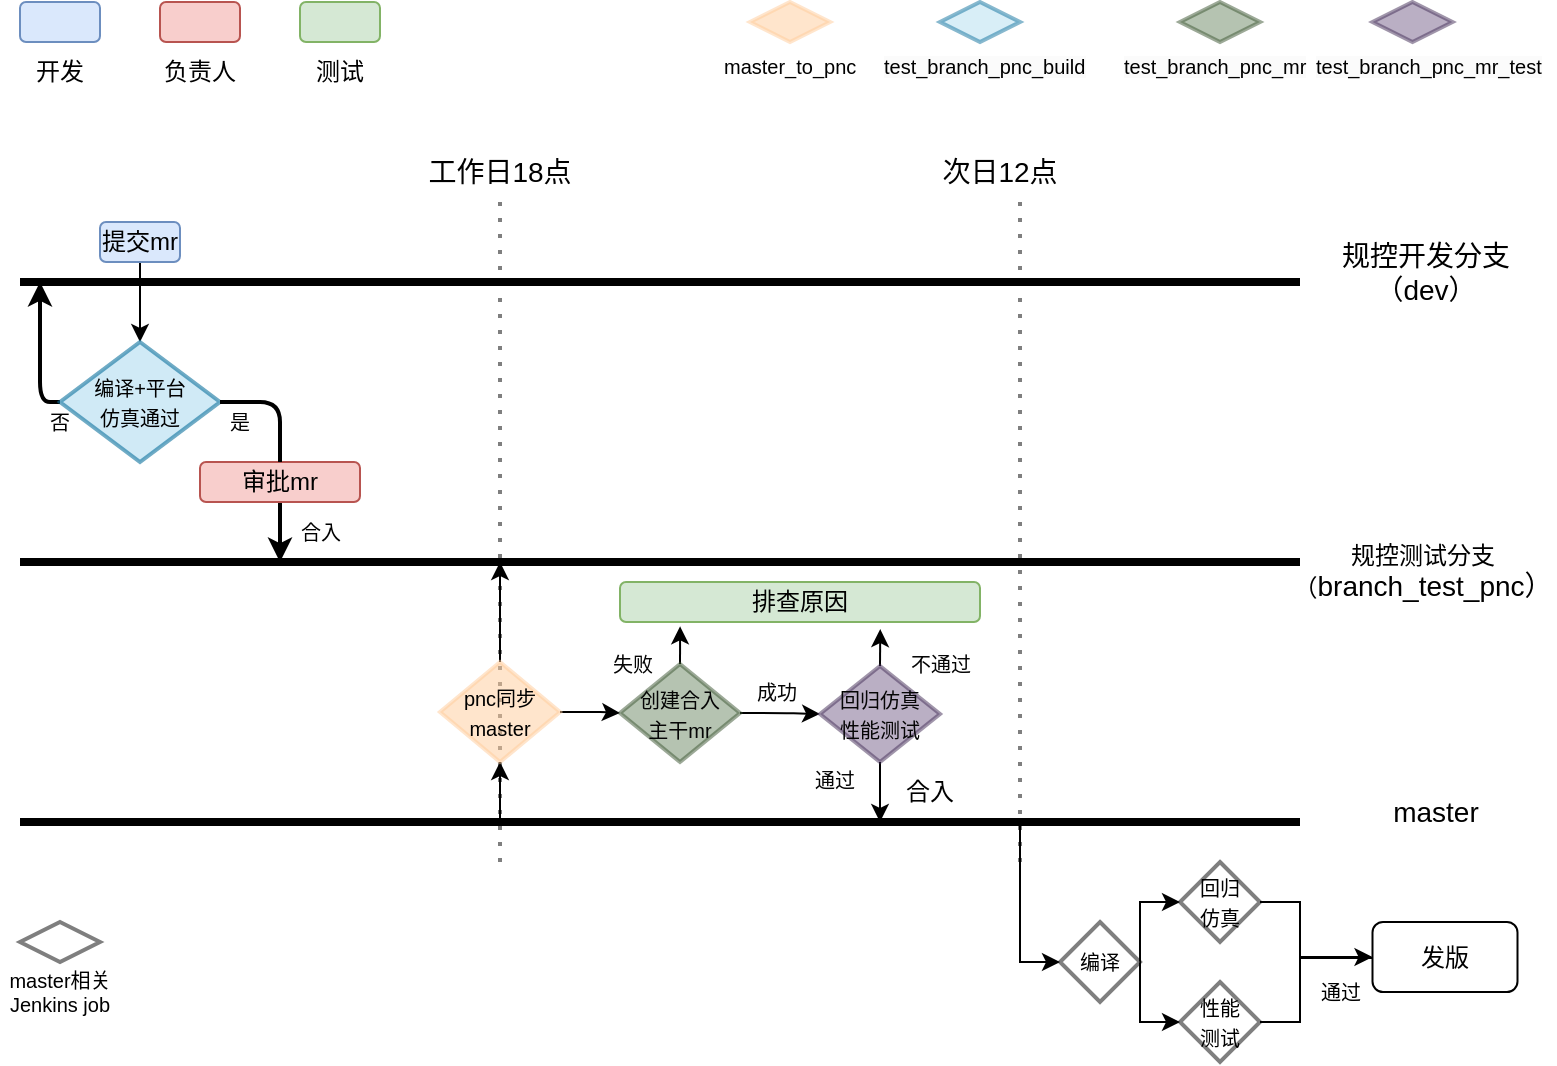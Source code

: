 <mxfile version="20.8.17" type="github">
  <diagram id="k_lWsjGwLpsPIF0YZ4Yo" name="第 1 页">
    <mxGraphModel dx="1128" dy="636" grid="0" gridSize="10" guides="1" tooltips="1" connect="1" arrows="1" fold="1" page="1" pageScale="1" pageWidth="827" pageHeight="1169" math="0" shadow="0">
      <root>
        <mxCell id="0" />
        <mxCell id="1" parent="0" />
        <mxCell id="etPe8MTUhazwB9_WsImz-2" value="" style="endArrow=none;html=1;rounded=1;strokeWidth=4;" parent="1" edge="1">
          <mxGeometry width="50" height="50" relative="1" as="geometry">
            <mxPoint x="40" y="430" as="sourcePoint" />
            <mxPoint x="680" y="430" as="targetPoint" />
          </mxGeometry>
        </mxCell>
        <mxCell id="etPe8MTUhazwB9_WsImz-3" value="" style="endArrow=none;html=1;rounded=1;strokeWidth=4;startArrow=none;" parent="1" edge="1">
          <mxGeometry width="50" height="50" relative="1" as="geometry">
            <mxPoint x="40" y="300" as="sourcePoint" />
            <mxPoint x="680" y="300" as="targetPoint" />
          </mxGeometry>
        </mxCell>
        <mxCell id="etPe8MTUhazwB9_WsImz-4" value="" style="endArrow=none;html=1;rounded=1;strokeWidth=4;" parent="1" edge="1">
          <mxGeometry width="50" height="50" relative="1" as="geometry">
            <mxPoint x="40" y="160" as="sourcePoint" />
            <mxPoint x="680" y="160" as="targetPoint" />
          </mxGeometry>
        </mxCell>
        <mxCell id="etPe8MTUhazwB9_WsImz-5" value="" style="rounded=1;whiteSpace=wrap;html=1;fillColor=#dae8fc;strokeColor=#6c8ebf;" parent="1" vertex="1">
          <mxGeometry x="40" y="20" width="40" height="20" as="geometry" />
        </mxCell>
        <mxCell id="etPe8MTUhazwB9_WsImz-6" value="开发" style="text;html=1;strokeColor=none;fillColor=none;align=center;verticalAlign=middle;whiteSpace=wrap;rounded=0;" parent="1" vertex="1">
          <mxGeometry x="30" y="40" width="60" height="30" as="geometry" />
        </mxCell>
        <mxCell id="etPe8MTUhazwB9_WsImz-7" value="" style="rounded=1;whiteSpace=wrap;html=1;fillColor=#f8cecc;strokeColor=#b85450;" parent="1" vertex="1">
          <mxGeometry x="110" y="20" width="40" height="20" as="geometry" />
        </mxCell>
        <mxCell id="etPe8MTUhazwB9_WsImz-8" value="负责人" style="text;html=1;strokeColor=none;fillColor=none;align=center;verticalAlign=middle;whiteSpace=wrap;rounded=0;" parent="1" vertex="1">
          <mxGeometry x="100" y="40" width="60" height="30" as="geometry" />
        </mxCell>
        <mxCell id="etPe8MTUhazwB9_WsImz-10" value="" style="rounded=1;whiteSpace=wrap;html=1;fillColor=#d5e8d4;strokeColor=#82b366;" parent="1" vertex="1">
          <mxGeometry x="180" y="20" width="40" height="20" as="geometry" />
        </mxCell>
        <mxCell id="etPe8MTUhazwB9_WsImz-12" value="" style="endArrow=none;dashed=1;html=1;dashPattern=1 3;strokeWidth=2;rounded=1;opacity=50;" parent="1" edge="1">
          <mxGeometry width="50" height="50" relative="1" as="geometry">
            <mxPoint x="280" y="450" as="sourcePoint" />
            <mxPoint x="280" y="120" as="targetPoint" />
          </mxGeometry>
        </mxCell>
        <mxCell id="etPe8MTUhazwB9_WsImz-11" value="测试" style="text;html=1;strokeColor=none;fillColor=none;align=center;verticalAlign=middle;whiteSpace=wrap;rounded=0;" parent="1" vertex="1">
          <mxGeometry x="170" y="40" width="60" height="30" as="geometry" />
        </mxCell>
        <mxCell id="etPe8MTUhazwB9_WsImz-13" value="&lt;font style=&quot;font-size: 14px;&quot;&gt;工作日18点&lt;/font&gt;" style="text;html=1;strokeColor=none;fillColor=none;align=center;verticalAlign=middle;whiteSpace=wrap;rounded=0;" parent="1" vertex="1">
          <mxGeometry x="240" y="90" width="80" height="30" as="geometry" />
        </mxCell>
        <mxCell id="etPe8MTUhazwB9_WsImz-15" value="" style="endArrow=none;dashed=1;html=1;dashPattern=1 3;strokeWidth=2;rounded=1;opacity=50;" parent="1" edge="1">
          <mxGeometry width="50" height="50" relative="1" as="geometry">
            <mxPoint x="540" y="450" as="sourcePoint" />
            <mxPoint x="540" y="120" as="targetPoint" />
          </mxGeometry>
        </mxCell>
        <mxCell id="etPe8MTUhazwB9_WsImz-14" value="&lt;font style=&quot;font-size: 14px;&quot;&gt;次日12点&lt;/font&gt;" style="text;html=1;strokeColor=none;fillColor=none;align=center;verticalAlign=middle;whiteSpace=wrap;rounded=0;" parent="1" vertex="1">
          <mxGeometry x="490" y="90" width="80" height="30" as="geometry" />
        </mxCell>
        <mxCell id="etPe8MTUhazwB9_WsImz-16" value="&lt;font style=&quot;font-size: 14px;&quot;&gt;规控开发分支（dev）&lt;/font&gt;" style="text;html=1;strokeColor=none;fillColor=none;align=center;verticalAlign=middle;whiteSpace=wrap;rounded=0;" parent="1" vertex="1">
          <mxGeometry x="682.5" y="140" width="120" height="30" as="geometry" />
        </mxCell>
        <mxCell id="etPe8MTUhazwB9_WsImz-17" value="规控测试分支&lt;br&gt;（&lt;span style=&quot;font-size: 14px;&quot;&gt;branch_test_pnc&lt;/span&gt;&lt;span style=&quot;font-size: 14px;&quot;&gt;）&lt;/span&gt;" style="text;html=1;strokeColor=none;fillColor=none;align=center;verticalAlign=middle;whiteSpace=wrap;rounded=0;" parent="1" vertex="1">
          <mxGeometry x="680" y="290" width="122.5" height="30" as="geometry" />
        </mxCell>
        <mxCell id="etPe8MTUhazwB9_WsImz-19" value="&lt;span style=&quot;font-size: 14px;&quot;&gt;master&lt;/span&gt;" style="text;html=1;strokeColor=none;fillColor=none;align=center;verticalAlign=middle;whiteSpace=wrap;rounded=0;" parent="1" vertex="1">
          <mxGeometry x="687.5" y="410" width="120" height="30" as="geometry" />
        </mxCell>
        <mxCell id="pWsmQ_gfBD5NrAf7vO-r-9" style="edgeStyle=orthogonalEdgeStyle;rounded=0;orthogonalLoop=1;jettySize=auto;html=1;entryX=0.5;entryY=0;entryDx=0;entryDy=0;entryPerimeter=0;fontSize=10;" edge="1" parent="1" source="etPe8MTUhazwB9_WsImz-21" target="etPe8MTUhazwB9_WsImz-31">
          <mxGeometry relative="1" as="geometry" />
        </mxCell>
        <mxCell id="etPe8MTUhazwB9_WsImz-21" value="提交mr" style="rounded=1;whiteSpace=wrap;html=1;fillColor=#dae8fc;strokeColor=#6c8ebf;" parent="1" vertex="1">
          <mxGeometry x="80" y="130" width="40" height="20" as="geometry" />
        </mxCell>
        <mxCell id="etPe8MTUhazwB9_WsImz-28" value="" style="endArrow=none;html=1;rounded=1;strokeWidth=4;" parent="1" edge="1">
          <mxGeometry width="50" height="50" relative="1" as="geometry">
            <mxPoint x="40" y="300" as="sourcePoint" />
            <mxPoint x="220" y="300" as="targetPoint" />
          </mxGeometry>
        </mxCell>
        <mxCell id="etPe8MTUhazwB9_WsImz-30" value="" style="rounded=1;whiteSpace=wrap;html=1;fillColor=#f8cecc;strokeColor=#b85450;" parent="1" vertex="1">
          <mxGeometry x="140" y="260" width="120" as="geometry" />
        </mxCell>
        <mxCell id="etPe8MTUhazwB9_WsImz-42" style="edgeStyle=orthogonalEdgeStyle;rounded=1;orthogonalLoop=1;jettySize=auto;html=1;strokeWidth=2;fontSize=10;jumpSize=2;" parent="1" source="etPe8MTUhazwB9_WsImz-31" edge="1">
          <mxGeometry relative="1" as="geometry">
            <mxPoint x="50" y="160" as="targetPoint" />
            <Array as="points">
              <mxPoint x="50" y="220" />
              <mxPoint x="50" y="160" />
            </Array>
          </mxGeometry>
        </mxCell>
        <mxCell id="etPe8MTUhazwB9_WsImz-31" value="&lt;font style=&quot;font-size: 10px;&quot;&gt;编译+平台&lt;br&gt;仿真通过&lt;/font&gt;" style="strokeWidth=2;html=1;shape=mxgraph.flowchart.decision;whiteSpace=wrap;fontSize=12;fillColor=#b1ddf0;strokeColor=#10739e;opacity=60;" parent="1" vertex="1">
          <mxGeometry x="60" y="190" width="80" height="60" as="geometry" />
        </mxCell>
        <mxCell id="etPe8MTUhazwB9_WsImz-43" style="edgeStyle=orthogonalEdgeStyle;rounded=1;orthogonalLoop=1;jettySize=auto;html=1;exitX=0.5;exitY=1;exitDx=0;exitDy=0;strokeWidth=2;fontSize=10;jumpSize=2;" parent="1" source="etPe8MTUhazwB9_WsImz-38" edge="1">
          <mxGeometry relative="1" as="geometry">
            <mxPoint x="170" y="300" as="targetPoint" />
            <Array as="points">
              <mxPoint x="170" y="300" />
            </Array>
          </mxGeometry>
        </mxCell>
        <mxCell id="etPe8MTUhazwB9_WsImz-38" value="审批mr" style="rounded=1;whiteSpace=wrap;html=1;fillColor=#f8cecc;strokeColor=#b85450;" parent="1" vertex="1">
          <mxGeometry x="130" y="250" width="80" height="20" as="geometry" />
        </mxCell>
        <mxCell id="etPe8MTUhazwB9_WsImz-41" value="否" style="text;html=1;strokeColor=none;fillColor=none;align=center;verticalAlign=middle;whiteSpace=wrap;rounded=0;fontSize=10;" parent="1" vertex="1">
          <mxGeometry x="40" y="220" width="40" height="20" as="geometry" />
        </mxCell>
        <mxCell id="etPe8MTUhazwB9_WsImz-44" value="合入" style="text;html=1;align=center;verticalAlign=middle;resizable=0;points=[];autosize=1;strokeColor=none;fillColor=none;fontSize=10;" parent="1" vertex="1">
          <mxGeometry x="170" y="270" width="40" height="30" as="geometry" />
        </mxCell>
        <mxCell id="etPe8MTUhazwB9_WsImz-45" value="" style="strokeWidth=2;html=1;shape=mxgraph.flowchart.decision;whiteSpace=wrap;fontSize=12;fillColor=#b1ddf0;strokeColor=#10739e;opacity=50;" parent="1" vertex="1">
          <mxGeometry x="500" y="20" width="40" height="20" as="geometry" />
        </mxCell>
        <mxCell id="etPe8MTUhazwB9_WsImz-46" style="edgeStyle=orthogonalEdgeStyle;rounded=1;orthogonalLoop=1;jettySize=auto;html=1;exitX=0.5;exitY=1;exitDx=0;exitDy=0;strokeWidth=2;fontSize=10;" parent="1" edge="1">
          <mxGeometry relative="1" as="geometry">
            <mxPoint x="170" y="210.0" as="sourcePoint" />
            <mxPoint x="170" y="210.0" as="targetPoint" />
          </mxGeometry>
        </mxCell>
        <mxCell id="etPe8MTUhazwB9_WsImz-48" value="&lt;span style=&quot;color: rgb(0, 0, 0); font-family: Helvetica; font-style: normal; font-variant-ligatures: normal; font-variant-caps: normal; font-weight: 400; letter-spacing: normal; orphans: 2; text-align: center; text-indent: 0px; text-transform: none; widows: 2; word-spacing: 0px; -webkit-text-stroke-width: 0px; background-color: rgb(251, 251, 251); text-decoration-thickness: initial; text-decoration-style: initial; text-decoration-color: initial; float: none; display: inline !important;&quot;&gt;&lt;font style=&quot;font-size: 10px;&quot;&gt;test_branch_pnc_build&lt;/font&gt;&lt;/span&gt;" style="text;whiteSpace=wrap;html=1;fontSize=10;" parent="1" vertex="1">
          <mxGeometry x="470" y="40" width="110" height="20" as="geometry" />
        </mxCell>
        <mxCell id="etPe8MTUhazwB9_WsImz-49" value="" style="strokeWidth=2;html=1;shape=mxgraph.flowchart.decision;whiteSpace=wrap;fontSize=12;fillColor=#6d8764;strokeColor=#3A5431;fontColor=#ffffff;opacity=50;" parent="1" vertex="1">
          <mxGeometry x="620" y="20" width="40" height="20" as="geometry" />
        </mxCell>
        <mxCell id="etPe8MTUhazwB9_WsImz-50" value="&lt;span style=&quot;color: rgb(0, 0, 0); font-family: Helvetica; font-style: normal; font-variant-ligatures: normal; font-variant-caps: normal; font-weight: 400; letter-spacing: normal; orphans: 2; text-align: center; text-indent: 0px; text-transform: none; widows: 2; word-spacing: 0px; -webkit-text-stroke-width: 0px; background-color: rgb(251, 251, 251); text-decoration-thickness: initial; text-decoration-style: initial; text-decoration-color: initial; float: none; display: inline !important;&quot;&gt;&lt;font style=&quot;font-size: 10px;&quot;&gt;test_branch_pnc_mr&lt;/font&gt;&lt;/span&gt;" style="text;whiteSpace=wrap;html=1;fontSize=10;" parent="1" vertex="1">
          <mxGeometry x="590" y="40" width="110" height="20" as="geometry" />
        </mxCell>
        <mxCell id="etPe8MTUhazwB9_WsImz-51" value="" style="strokeWidth=2;html=1;shape=mxgraph.flowchart.decision;whiteSpace=wrap;fontSize=12;fillColor=#76608a;fontColor=#ffffff;strokeColor=#432D57;opacity=50;" parent="1" vertex="1">
          <mxGeometry x="716.25" y="20" width="40" height="20" as="geometry" />
        </mxCell>
        <mxCell id="etPe8MTUhazwB9_WsImz-52" value="&lt;span style=&quot;color: rgb(0, 0, 0); font-family: Helvetica; font-style: normal; font-variant-ligatures: normal; font-variant-caps: normal; font-weight: 400; letter-spacing: normal; orphans: 2; text-align: center; text-indent: 0px; text-transform: none; widows: 2; word-spacing: 0px; -webkit-text-stroke-width: 0px; background-color: rgb(251, 251, 251); text-decoration-thickness: initial; text-decoration-style: initial; text-decoration-color: initial; float: none; display: inline !important;&quot;&gt;&lt;font style=&quot;font-size: 10px;&quot;&gt;test_branch_pnc_mr_test&lt;/font&gt;&lt;/span&gt;" style="text;whiteSpace=wrap;html=1;fontSize=10;" parent="1" vertex="1">
          <mxGeometry x="686.25" y="40" width="110" height="20" as="geometry" />
        </mxCell>
        <mxCell id="etPe8MTUhazwB9_WsImz-55" style="edgeStyle=orthogonalEdgeStyle;rounded=1;orthogonalLoop=1;jettySize=auto;html=1;exitX=1;exitY=0.5;exitDx=0;exitDy=0;exitPerimeter=0;strokeWidth=1;fontSize=10;fontColor=#050505;entryX=0;entryY=0.5;entryDx=0;entryDy=0;entryPerimeter=0;" parent="1" source="etPe8MTUhazwB9_WsImz-53" target="etPe8MTUhazwB9_WsImz-58" edge="1">
          <mxGeometry relative="1" as="geometry">
            <mxPoint x="440" y="380.103" as="targetPoint" />
          </mxGeometry>
        </mxCell>
        <mxCell id="etPe8MTUhazwB9_WsImz-72" style="edgeStyle=orthogonalEdgeStyle;rounded=1;jumpSize=4;orthogonalLoop=1;jettySize=auto;html=1;exitX=0.5;exitY=0;exitDx=0;exitDy=0;exitPerimeter=0;entryX=0.167;entryY=1.109;entryDx=0;entryDy=0;entryPerimeter=0;strokeWidth=1;fontSize=10;fontColor=#050505;" parent="1" source="etPe8MTUhazwB9_WsImz-53" target="etPe8MTUhazwB9_WsImz-67" edge="1">
          <mxGeometry relative="1" as="geometry" />
        </mxCell>
        <mxCell id="etPe8MTUhazwB9_WsImz-53" value="&lt;span style=&quot;font-size: 10px;&quot;&gt;&lt;font color=&quot;#050505&quot;&gt;创建合入&lt;br&gt;主干mr&lt;/font&gt;&lt;/span&gt;" style="strokeWidth=2;html=1;shape=mxgraph.flowchart.decision;whiteSpace=wrap;fontSize=12;fillColor=#6d8764;strokeColor=#3A5431;opacity=50;fontColor=#ffffff;" parent="1" vertex="1">
          <mxGeometry x="340" y="351" width="60" height="49" as="geometry" />
        </mxCell>
        <mxCell id="etPe8MTUhazwB9_WsImz-56" value="成功" style="text;html=1;align=center;verticalAlign=middle;resizable=0;points=[];autosize=1;strokeColor=none;fillColor=none;fontSize=10;fontColor=#050505;" parent="1" vertex="1">
          <mxGeometry x="398" y="350" width="40" height="30" as="geometry" />
        </mxCell>
        <mxCell id="etPe8MTUhazwB9_WsImz-64" style="edgeStyle=orthogonalEdgeStyle;rounded=1;orthogonalLoop=1;jettySize=auto;html=1;strokeWidth=1;fontSize=10;fontColor=#050505;" parent="1" source="etPe8MTUhazwB9_WsImz-58" edge="1">
          <mxGeometry relative="1" as="geometry">
            <mxPoint x="470" y="430" as="targetPoint" />
          </mxGeometry>
        </mxCell>
        <mxCell id="etPe8MTUhazwB9_WsImz-73" style="edgeStyle=orthogonalEdgeStyle;rounded=1;jumpSize=4;orthogonalLoop=1;jettySize=auto;html=1;exitX=0.5;exitY=0;exitDx=0;exitDy=0;exitPerimeter=0;entryX=0.723;entryY=1.178;entryDx=0;entryDy=0;entryPerimeter=0;strokeWidth=1;fontSize=10;fontColor=#050505;" parent="1" source="etPe8MTUhazwB9_WsImz-58" target="etPe8MTUhazwB9_WsImz-67" edge="1">
          <mxGeometry relative="1" as="geometry" />
        </mxCell>
        <mxCell id="etPe8MTUhazwB9_WsImz-58" value="&lt;span style=&quot;font-size: 10px;&quot;&gt;&lt;font color=&quot;#050505&quot;&gt;回归仿真&lt;br&gt;性能测试&lt;br&gt;&lt;/font&gt;&lt;/span&gt;" style="strokeWidth=2;html=1;shape=mxgraph.flowchart.decision;whiteSpace=wrap;fontSize=12;fillColor=#76608a;strokeColor=#432D57;opacity=50;fontColor=#ffffff;" parent="1" vertex="1">
          <mxGeometry x="440" y="352" width="60" height="48" as="geometry" />
        </mxCell>
        <mxCell id="etPe8MTUhazwB9_WsImz-67" value="排查原因" style="rounded=1;whiteSpace=wrap;html=1;fillColor=#d5e8d4;strokeColor=#82b366;" parent="1" vertex="1">
          <mxGeometry x="340" y="310" width="180" height="20" as="geometry" />
        </mxCell>
        <mxCell id="etPe8MTUhazwB9_WsImz-74" value="失败" style="text;html=1;align=center;verticalAlign=middle;resizable=0;points=[];autosize=1;strokeColor=none;fillColor=none;fontSize=10;fontColor=#050505;" parent="1" vertex="1">
          <mxGeometry x="326" y="336" width="40" height="30" as="geometry" />
        </mxCell>
        <mxCell id="etPe8MTUhazwB9_WsImz-75" value="不通过" style="text;html=1;align=center;verticalAlign=middle;resizable=0;points=[];autosize=1;strokeColor=none;fillColor=none;fontSize=10;fontColor=#050505;" parent="1" vertex="1">
          <mxGeometry x="475" y="336" width="50" height="30" as="geometry" />
        </mxCell>
        <mxCell id="U3VGuId5Rmb3FclKUeoK-4" value="" style="endArrow=classic;html=1;rounded=0;entryX=0;entryY=0.5;entryDx=0;entryDy=0;entryPerimeter=0;jumpSize=8;" parent="1" target="U3VGuId5Rmb3FclKUeoK-5" edge="1">
          <mxGeometry width="50" height="50" relative="1" as="geometry">
            <mxPoint x="540" y="430" as="sourcePoint" />
            <mxPoint x="560" y="480" as="targetPoint" />
            <Array as="points">
              <mxPoint x="540" y="500" />
            </Array>
          </mxGeometry>
        </mxCell>
        <mxCell id="U3VGuId5Rmb3FclKUeoK-9" style="edgeStyle=orthogonalEdgeStyle;rounded=0;orthogonalLoop=1;jettySize=auto;html=1;exitX=1;exitY=0.5;exitDx=0;exitDy=0;exitPerimeter=0;entryX=0;entryY=0.5;entryDx=0;entryDy=0;entryPerimeter=0;fontSize=10;" parent="1" source="U3VGuId5Rmb3FclKUeoK-5" target="U3VGuId5Rmb3FclKUeoK-8" edge="1">
          <mxGeometry relative="1" as="geometry">
            <Array as="points">
              <mxPoint x="600" y="470" />
            </Array>
          </mxGeometry>
        </mxCell>
        <mxCell id="U3VGuId5Rmb3FclKUeoK-11" style="edgeStyle=orthogonalEdgeStyle;rounded=0;orthogonalLoop=1;jettySize=auto;html=1;exitX=1;exitY=0.5;exitDx=0;exitDy=0;exitPerimeter=0;entryX=0;entryY=0.5;entryDx=0;entryDy=0;entryPerimeter=0;fontSize=10;" parent="1" source="U3VGuId5Rmb3FclKUeoK-5" target="U3VGuId5Rmb3FclKUeoK-10" edge="1">
          <mxGeometry relative="1" as="geometry">
            <Array as="points">
              <mxPoint x="600" y="530" />
            </Array>
          </mxGeometry>
        </mxCell>
        <mxCell id="U3VGuId5Rmb3FclKUeoK-5" value="&lt;font style=&quot;font-size: 10px;&quot;&gt;编译&lt;/font&gt;" style="strokeWidth=2;html=1;shape=mxgraph.flowchart.decision;whiteSpace=wrap;fontSize=12;opacity=50;" parent="1" vertex="1">
          <mxGeometry x="560" y="480" width="40" height="40" as="geometry" />
        </mxCell>
        <mxCell id="U3VGuId5Rmb3FclKUeoK-13" style="edgeStyle=orthogonalEdgeStyle;rounded=0;orthogonalLoop=1;jettySize=auto;html=1;exitX=1;exitY=0.5;exitDx=0;exitDy=0;exitPerimeter=0;entryX=0;entryY=0.75;entryDx=0;entryDy=0;fontSize=12;" parent="1" source="U3VGuId5Rmb3FclKUeoK-8" target="U3VGuId5Rmb3FclKUeoK-12" edge="1">
          <mxGeometry relative="1" as="geometry">
            <Array as="points">
              <mxPoint x="680" y="470" />
              <mxPoint x="680" y="498" />
              <mxPoint x="720" y="498" />
              <mxPoint x="720" y="506" />
            </Array>
          </mxGeometry>
        </mxCell>
        <mxCell id="U3VGuId5Rmb3FclKUeoK-8" value="&lt;span style=&quot;font-size: 10px;&quot;&gt;回归&lt;br&gt;仿真&lt;/span&gt;" style="strokeWidth=2;html=1;shape=mxgraph.flowchart.decision;whiteSpace=wrap;fontSize=12;opacity=50;" parent="1" vertex="1">
          <mxGeometry x="620" y="450" width="40" height="40" as="geometry" />
        </mxCell>
        <mxCell id="U3VGuId5Rmb3FclKUeoK-15" style="edgeStyle=orthogonalEdgeStyle;rounded=0;orthogonalLoop=1;jettySize=auto;html=1;exitX=1;exitY=0.5;exitDx=0;exitDy=0;exitPerimeter=0;entryX=0;entryY=0.5;entryDx=0;entryDy=0;fontSize=12;" parent="1" source="U3VGuId5Rmb3FclKUeoK-10" target="U3VGuId5Rmb3FclKUeoK-12" edge="1">
          <mxGeometry relative="1" as="geometry">
            <Array as="points">
              <mxPoint x="680" y="530" />
              <mxPoint x="680" y="498" />
            </Array>
          </mxGeometry>
        </mxCell>
        <mxCell id="U3VGuId5Rmb3FclKUeoK-10" value="&lt;span style=&quot;font-size: 10px;&quot;&gt;性能&lt;br&gt;测试&lt;/span&gt;" style="strokeWidth=2;html=1;shape=mxgraph.flowchart.decision;whiteSpace=wrap;fontSize=12;opacity=50;" parent="1" vertex="1">
          <mxGeometry x="620" y="510" width="40" height="40" as="geometry" />
        </mxCell>
        <mxCell id="U3VGuId5Rmb3FclKUeoK-12" value="&lt;font style=&quot;font-size: 12px;&quot;&gt;发版&lt;/font&gt;" style="rounded=1;whiteSpace=wrap;html=1;fontSize=10;" parent="1" vertex="1">
          <mxGeometry x="716.25" y="480" width="72.5" height="35" as="geometry" />
        </mxCell>
        <mxCell id="U3VGuId5Rmb3FclKUeoK-19" value="&lt;font style=&quot;font-size: 10px;&quot;&gt;通过&lt;/font&gt;" style="text;html=1;align=center;verticalAlign=middle;resizable=0;points=[];autosize=1;strokeColor=none;fillColor=none;fontSize=12;" parent="1" vertex="1">
          <mxGeometry x="680" y="500" width="40" height="30" as="geometry" />
        </mxCell>
        <mxCell id="U3VGuId5Rmb3FclKUeoK-23" value="" style="strokeWidth=2;html=1;shape=mxgraph.flowchart.decision;whiteSpace=wrap;fontSize=12;opacity=50;" parent="1" vertex="1">
          <mxGeometry x="40" y="480" width="40" height="20" as="geometry" />
        </mxCell>
        <mxCell id="U3VGuId5Rmb3FclKUeoK-24" value="master相关Jenkins job" style="text;html=1;strokeColor=none;fillColor=none;align=center;verticalAlign=middle;whiteSpace=wrap;rounded=0;fontSize=10;" parent="1" vertex="1">
          <mxGeometry x="30" y="500" width="60" height="30" as="geometry" />
        </mxCell>
        <mxCell id="PtH6PVsRPmjQBShqlQfH-6" value="合入" style="text;html=1;strokeColor=none;fillColor=none;align=center;verticalAlign=middle;whiteSpace=wrap;rounded=0;" parent="1" vertex="1">
          <mxGeometry x="465" y="400" width="60" height="30" as="geometry" />
        </mxCell>
        <mxCell id="PtH6PVsRPmjQBShqlQfH-7" value="通过" style="text;html=1;align=center;verticalAlign=middle;resizable=0;points=[];autosize=1;strokeColor=none;fillColor=none;fontSize=10;fontColor=#050505;" parent="1" vertex="1">
          <mxGeometry x="427" y="394" width="40" height="30" as="geometry" />
        </mxCell>
        <mxCell id="pWsmQ_gfBD5NrAf7vO-r-1" value="" style="edgeStyle=orthogonalEdgeStyle;rounded=1;orthogonalLoop=1;jettySize=auto;html=1;exitX=1;exitY=0.5;exitDx=0;exitDy=0;exitPerimeter=0;entryX=0.5;entryY=0;entryDx=0;entryDy=0;strokeWidth=2;fontSize=10;jumpSize=2;endArrow=none;" edge="1" parent="1" source="etPe8MTUhazwB9_WsImz-31" target="etPe8MTUhazwB9_WsImz-38">
          <mxGeometry relative="1" as="geometry">
            <Array as="points" />
            <mxPoint x="120" y="220.0" as="sourcePoint" />
            <mxPoint x="155.92" y="186.66" as="targetPoint" />
          </mxGeometry>
        </mxCell>
        <mxCell id="pWsmQ_gfBD5NrAf7vO-r-2" value="是" style="text;html=1;strokeColor=none;fillColor=none;align=center;verticalAlign=middle;whiteSpace=wrap;rounded=0;fontSize=10;" vertex="1" parent="1">
          <mxGeometry x="130" y="220" width="40" height="20" as="geometry" />
        </mxCell>
        <mxCell id="pWsmQ_gfBD5NrAf7vO-r-3" value="" style="strokeWidth=2;html=1;shape=mxgraph.flowchart.decision;whiteSpace=wrap;fontSize=12;fillColor=#FFCC99;strokeColor=#FFCC99;opacity=50;" vertex="1" parent="1">
          <mxGeometry x="405" y="20" width="40" height="20" as="geometry" />
        </mxCell>
        <mxCell id="pWsmQ_gfBD5NrAf7vO-r-4" value="&lt;div style=&quot;text-align: center;&quot;&gt;&lt;span style=&quot;background-color: initial;&quot;&gt;master_to_pnc&lt;/span&gt;&lt;/div&gt;" style="text;whiteSpace=wrap;html=1;fontSize=10;" vertex="1" parent="1">
          <mxGeometry x="390" y="40" width="70" height="20" as="geometry" />
        </mxCell>
        <mxCell id="pWsmQ_gfBD5NrAf7vO-r-6" style="edgeStyle=orthogonalEdgeStyle;rounded=0;orthogonalLoop=1;jettySize=auto;html=1;" edge="1" parent="1" source="pWsmQ_gfBD5NrAf7vO-r-5">
          <mxGeometry relative="1" as="geometry">
            <mxPoint x="280" y="300.0" as="targetPoint" />
          </mxGeometry>
        </mxCell>
        <mxCell id="pWsmQ_gfBD5NrAf7vO-r-7" style="edgeStyle=orthogonalEdgeStyle;rounded=0;orthogonalLoop=1;jettySize=auto;html=1;fontSize=10;" edge="1" parent="1" source="pWsmQ_gfBD5NrAf7vO-r-5">
          <mxGeometry relative="1" as="geometry">
            <mxPoint x="280" y="400" as="targetPoint" />
            <Array as="points">
              <mxPoint x="280" y="430" />
              <mxPoint x="280" y="430" />
            </Array>
          </mxGeometry>
        </mxCell>
        <mxCell id="pWsmQ_gfBD5NrAf7vO-r-8" style="edgeStyle=orthogonalEdgeStyle;rounded=0;orthogonalLoop=1;jettySize=auto;html=1;entryX=0;entryY=0.5;entryDx=0;entryDy=0;entryPerimeter=0;fontSize=10;" edge="1" parent="1" source="pWsmQ_gfBD5NrAf7vO-r-5" target="etPe8MTUhazwB9_WsImz-53">
          <mxGeometry relative="1" as="geometry" />
        </mxCell>
        <mxCell id="pWsmQ_gfBD5NrAf7vO-r-5" value="&lt;font style=&quot;font-size: 10px;&quot;&gt;pnc同步master&lt;/font&gt;" style="strokeWidth=2;html=1;shape=mxgraph.flowchart.decision;whiteSpace=wrap;fontSize=12;fillColor=#FFCC99;strokeColor=#FFCC99;opacity=50;" vertex="1" parent="1">
          <mxGeometry x="250" y="350" width="60" height="50" as="geometry" />
        </mxCell>
      </root>
    </mxGraphModel>
  </diagram>
</mxfile>
